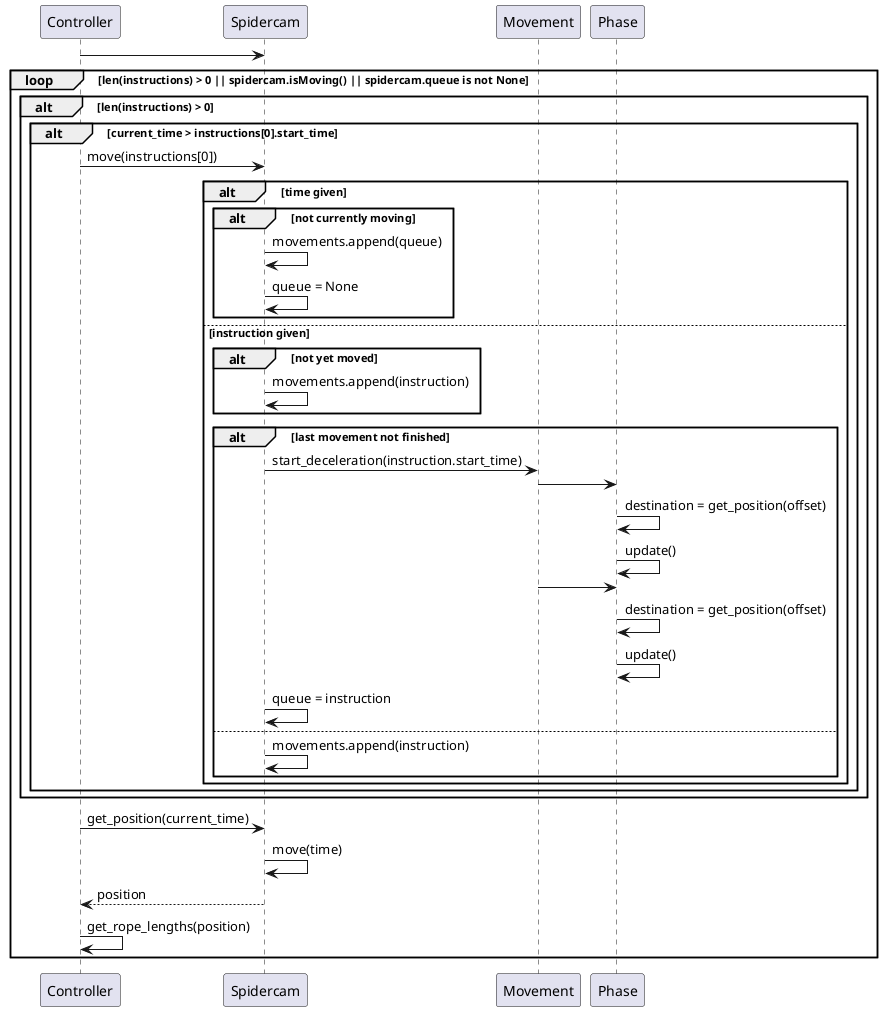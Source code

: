 @startuml 

Controller -> Spidercam 
' activate Controller
' activate Spidercam
' activate Controller
' activate Spidercam
' activate Movement 
' activate Phase 


loop len(instructions) > 0 || spidercam.isMoving() || spidercam.queue is not None 
  alt len(instructions) > 0 
    alt current_time > instructions[0].start_time 
      Controller -> Spidercam : move(instructions[0])

      alt time given
        alt not currently moving 
          Spidercam -> Spidercam : movements.append(queue)
          Spidercam -> Spidercam : queue = None
        end 

      else instruction given 
        alt not yet moved 
          Spidercam -> Spidercam : movements.append(instruction)
        end

        alt last movement not finished
          Spidercam -> Movement : start_deceleration(instruction.start_time)
          ' activate Movement

          ' activate Phase 
            Movement -> Phase 
            Phase -> Phase : destination = get_position(offset)
            Phase -> Phase : update()
          ' deactivate Phase      
          
             

          ' activate Phase 
            Movement -> Phase
            Phase -> Phase : destination = get_position(offset)
            Phase -> Phase : update()
          ' deactivate Phase      

          ' deactivate Movement

          Spidercam -> Spidercam : queue = instruction
        else 
          Spidercam -> Spidercam : movements.append(instruction)
        end
      end 
    end
  end 
    Controller -> Spidercam : get_position(current_time)
    Spidercam -> Spidercam : move(time)
    Spidercam --> Controller : position
    Controller -> Controller : get_rope_lengths(position)
end

' deactivate Spidercam
' deactivate Controller

@enduml